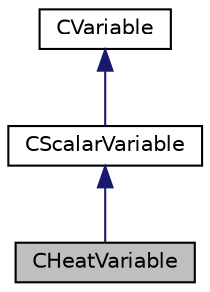 digraph "CHeatVariable"
{
 // LATEX_PDF_SIZE
  edge [fontname="Helvetica",fontsize="10",labelfontname="Helvetica",labelfontsize="10"];
  node [fontname="Helvetica",fontsize="10",shape=record];
  Node1 [label="CHeatVariable",height=0.2,width=0.4,color="black", fillcolor="grey75", style="filled", fontcolor="black",tooltip="Class for defining the variables of the finite-volume heat equation solver."];
  Node2 -> Node1 [dir="back",color="midnightblue",fontsize="10",style="solid",fontname="Helvetica"];
  Node2 [label="CScalarVariable",height=0.2,width=0.4,color="black", fillcolor="white", style="filled",URL="$classCScalarVariable.html",tooltip="Base class for defining the shared variables of scalar solvers."];
  Node3 -> Node2 [dir="back",color="midnightblue",fontsize="10",style="solid",fontname="Helvetica"];
  Node3 [label="CVariable",height=0.2,width=0.4,color="black", fillcolor="white", style="filled",URL="$classCVariable.html",tooltip="Main class for defining the variables."];
}
